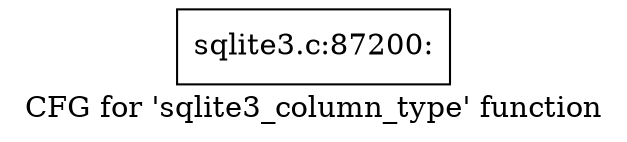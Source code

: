 digraph "CFG for 'sqlite3_column_type' function" {
	label="CFG for 'sqlite3_column_type' function";

	Node0x55c0f5ccb660 [shape=record,label="{sqlite3.c:87200:}"];
}
